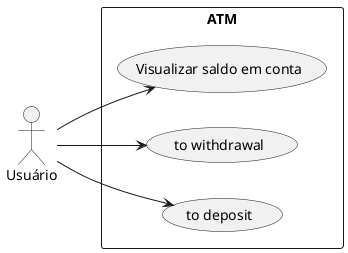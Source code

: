@startuml
left to right direction
actor "Usuário" as fc
rectangle ATM {
  usecase "Visualizar saldo em conta" as UC1
  usecase "to withdrawal" as UC2
  usecase "to deposit" as UC3
}
fc --> UC1
fc --> UC2
fc --> UC3
@enduml